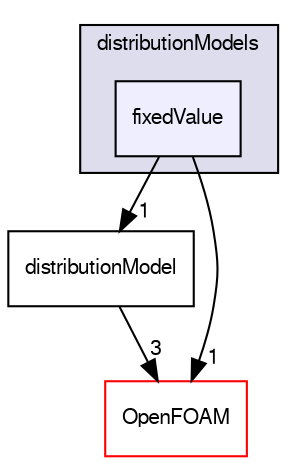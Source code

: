 digraph "src/lagrangian/distributionModels/fixedValue" {
  bgcolor=transparent;
  compound=true
  node [ fontsize="10", fontname="FreeSans"];
  edge [ labelfontsize="10", labelfontname="FreeSans"];
  subgraph clusterdir_d6927c2879faa997b7d01c6ca71e518d {
    graph [ bgcolor="#ddddee", pencolor="black", label="distributionModels" fontname="FreeSans", fontsize="10", URL="dir_d6927c2879faa997b7d01c6ca71e518d.html"]
  dir_16bbae1844ad3ee4318113f6a7db1250 [shape=box, label="fixedValue", style="filled", fillcolor="#eeeeff", pencolor="black", URL="dir_16bbae1844ad3ee4318113f6a7db1250.html"];
  }
  dir_3ff0738798e7f6403b30bcd3784a2546 [shape=box label="distributionModel" URL="dir_3ff0738798e7f6403b30bcd3784a2546.html"];
  dir_c5473ff19b20e6ec4dfe5c310b3778a8 [shape=box label="OpenFOAM" color="red" URL="dir_c5473ff19b20e6ec4dfe5c310b3778a8.html"];
  dir_3ff0738798e7f6403b30bcd3784a2546->dir_c5473ff19b20e6ec4dfe5c310b3778a8 [headlabel="3", labeldistance=1.5 headhref="dir_001212_001732.html"];
  dir_16bbae1844ad3ee4318113f6a7db1250->dir_3ff0738798e7f6403b30bcd3784a2546 [headlabel="1", labeldistance=1.5 headhref="dir_001219_001212.html"];
  dir_16bbae1844ad3ee4318113f6a7db1250->dir_c5473ff19b20e6ec4dfe5c310b3778a8 [headlabel="1", labeldistance=1.5 headhref="dir_001219_001732.html"];
}
